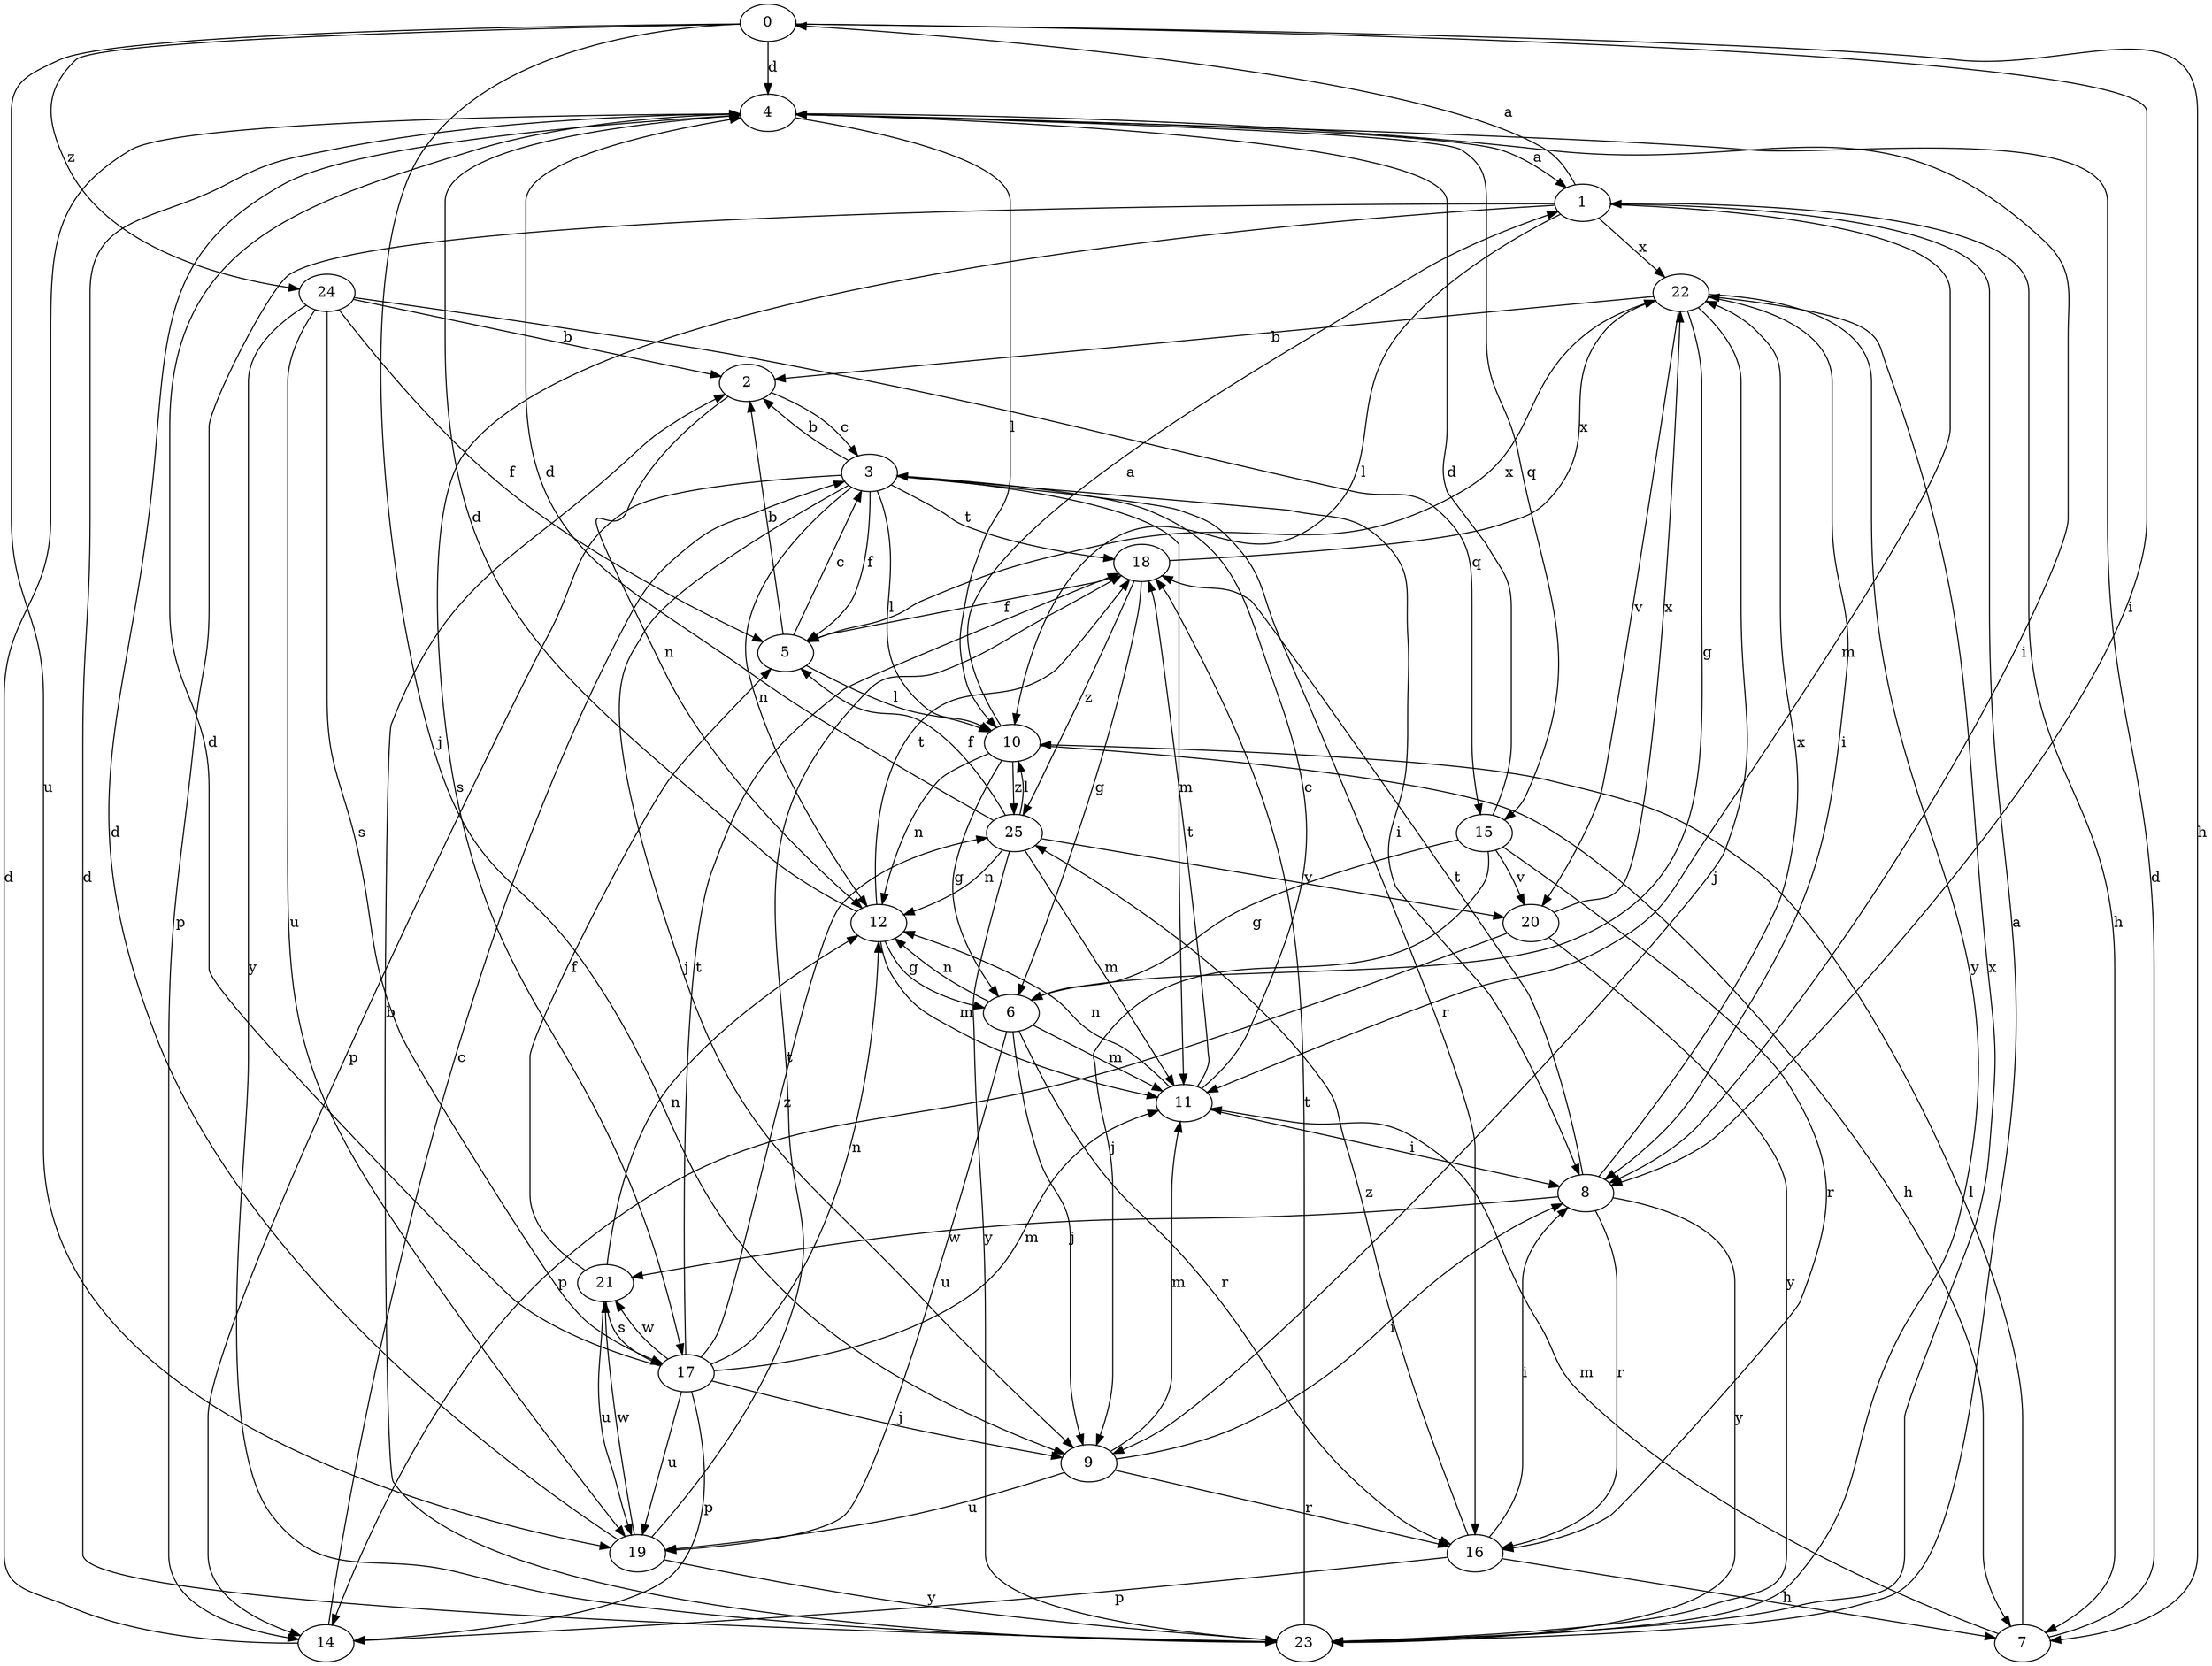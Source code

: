 strict digraph  {
0;
1;
2;
3;
4;
5;
6;
7;
8;
9;
10;
11;
12;
14;
15;
16;
17;
18;
19;
20;
21;
22;
23;
24;
25;
0 -> 4  [label=d];
0 -> 7  [label=h];
0 -> 8  [label=i];
0 -> 9  [label=j];
0 -> 19  [label=u];
0 -> 24  [label=z];
1 -> 0  [label=a];
1 -> 7  [label=h];
1 -> 10  [label=l];
1 -> 11  [label=m];
1 -> 14  [label=p];
1 -> 17  [label=s];
1 -> 22  [label=x];
2 -> 3  [label=c];
2 -> 12  [label=n];
3 -> 2  [label=b];
3 -> 5  [label=f];
3 -> 8  [label=i];
3 -> 9  [label=j];
3 -> 10  [label=l];
3 -> 11  [label=m];
3 -> 12  [label=n];
3 -> 14  [label=p];
3 -> 16  [label=r];
3 -> 18  [label=t];
4 -> 1  [label=a];
4 -> 8  [label=i];
4 -> 10  [label=l];
4 -> 15  [label=q];
5 -> 2  [label=b];
5 -> 3  [label=c];
5 -> 10  [label=l];
5 -> 22  [label=x];
6 -> 9  [label=j];
6 -> 11  [label=m];
6 -> 12  [label=n];
6 -> 16  [label=r];
6 -> 19  [label=u];
7 -> 4  [label=d];
7 -> 10  [label=l];
7 -> 11  [label=m];
8 -> 16  [label=r];
8 -> 18  [label=t];
8 -> 21  [label=w];
8 -> 22  [label=x];
8 -> 23  [label=y];
9 -> 8  [label=i];
9 -> 11  [label=m];
9 -> 16  [label=r];
9 -> 19  [label=u];
10 -> 1  [label=a];
10 -> 6  [label=g];
10 -> 7  [label=h];
10 -> 12  [label=n];
10 -> 25  [label=z];
11 -> 3  [label=c];
11 -> 8  [label=i];
11 -> 12  [label=n];
11 -> 18  [label=t];
12 -> 4  [label=d];
12 -> 6  [label=g];
12 -> 11  [label=m];
12 -> 18  [label=t];
14 -> 3  [label=c];
14 -> 4  [label=d];
15 -> 4  [label=d];
15 -> 6  [label=g];
15 -> 9  [label=j];
15 -> 16  [label=r];
15 -> 20  [label=v];
16 -> 7  [label=h];
16 -> 8  [label=i];
16 -> 14  [label=p];
16 -> 25  [label=z];
17 -> 4  [label=d];
17 -> 9  [label=j];
17 -> 11  [label=m];
17 -> 12  [label=n];
17 -> 14  [label=p];
17 -> 18  [label=t];
17 -> 19  [label=u];
17 -> 21  [label=w];
17 -> 25  [label=z];
18 -> 5  [label=f];
18 -> 6  [label=g];
18 -> 22  [label=x];
18 -> 25  [label=z];
19 -> 4  [label=d];
19 -> 18  [label=t];
19 -> 21  [label=w];
19 -> 23  [label=y];
20 -> 14  [label=p];
20 -> 22  [label=x];
20 -> 23  [label=y];
21 -> 5  [label=f];
21 -> 12  [label=n];
21 -> 17  [label=s];
21 -> 19  [label=u];
22 -> 2  [label=b];
22 -> 6  [label=g];
22 -> 8  [label=i];
22 -> 9  [label=j];
22 -> 20  [label=v];
22 -> 23  [label=y];
23 -> 1  [label=a];
23 -> 2  [label=b];
23 -> 4  [label=d];
23 -> 18  [label=t];
23 -> 22  [label=x];
24 -> 2  [label=b];
24 -> 5  [label=f];
24 -> 15  [label=q];
24 -> 17  [label=s];
24 -> 19  [label=u];
24 -> 23  [label=y];
25 -> 4  [label=d];
25 -> 5  [label=f];
25 -> 10  [label=l];
25 -> 11  [label=m];
25 -> 12  [label=n];
25 -> 20  [label=v];
25 -> 23  [label=y];
}
